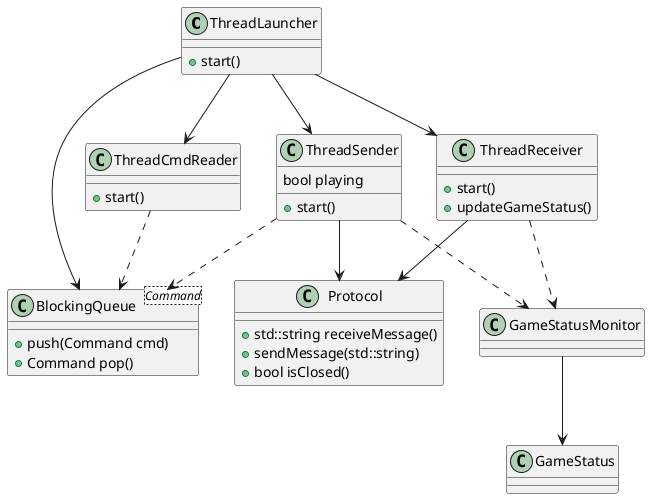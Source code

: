 @startuml


class ThreadLauncher{
+start()
}


GameStatusMonitor --> GameStatus

class ThreadCmdReader{
+start()
}

class ThreadReceiver{
+start()
+updateGameStatus()
}

class ThreadSender{
bool playing
+start()
}

class Protocol{
+std::string receiveMessage()
+sendMessage(std::string)
+bool isClosed()
}

class BlockingQueue<Command>{
+push(Command cmd)
+Command pop()
}



ThreadLauncher --> ThreadCmdReader
ThreadLauncher --> ThreadSender
ThreadLauncher --> ThreadReceiver
ThreadReceiver -.> GameStatusMonitor
ThreadSender --> Protocol
ThreadReceiver --> Protocol
ThreadLauncher --> BlockingQueue
ThreadSender -.> BlockingQueue
ThreadCmdReader -.> BlockingQueue
ThreadSender -.> GameStatusMonitor



@enduml